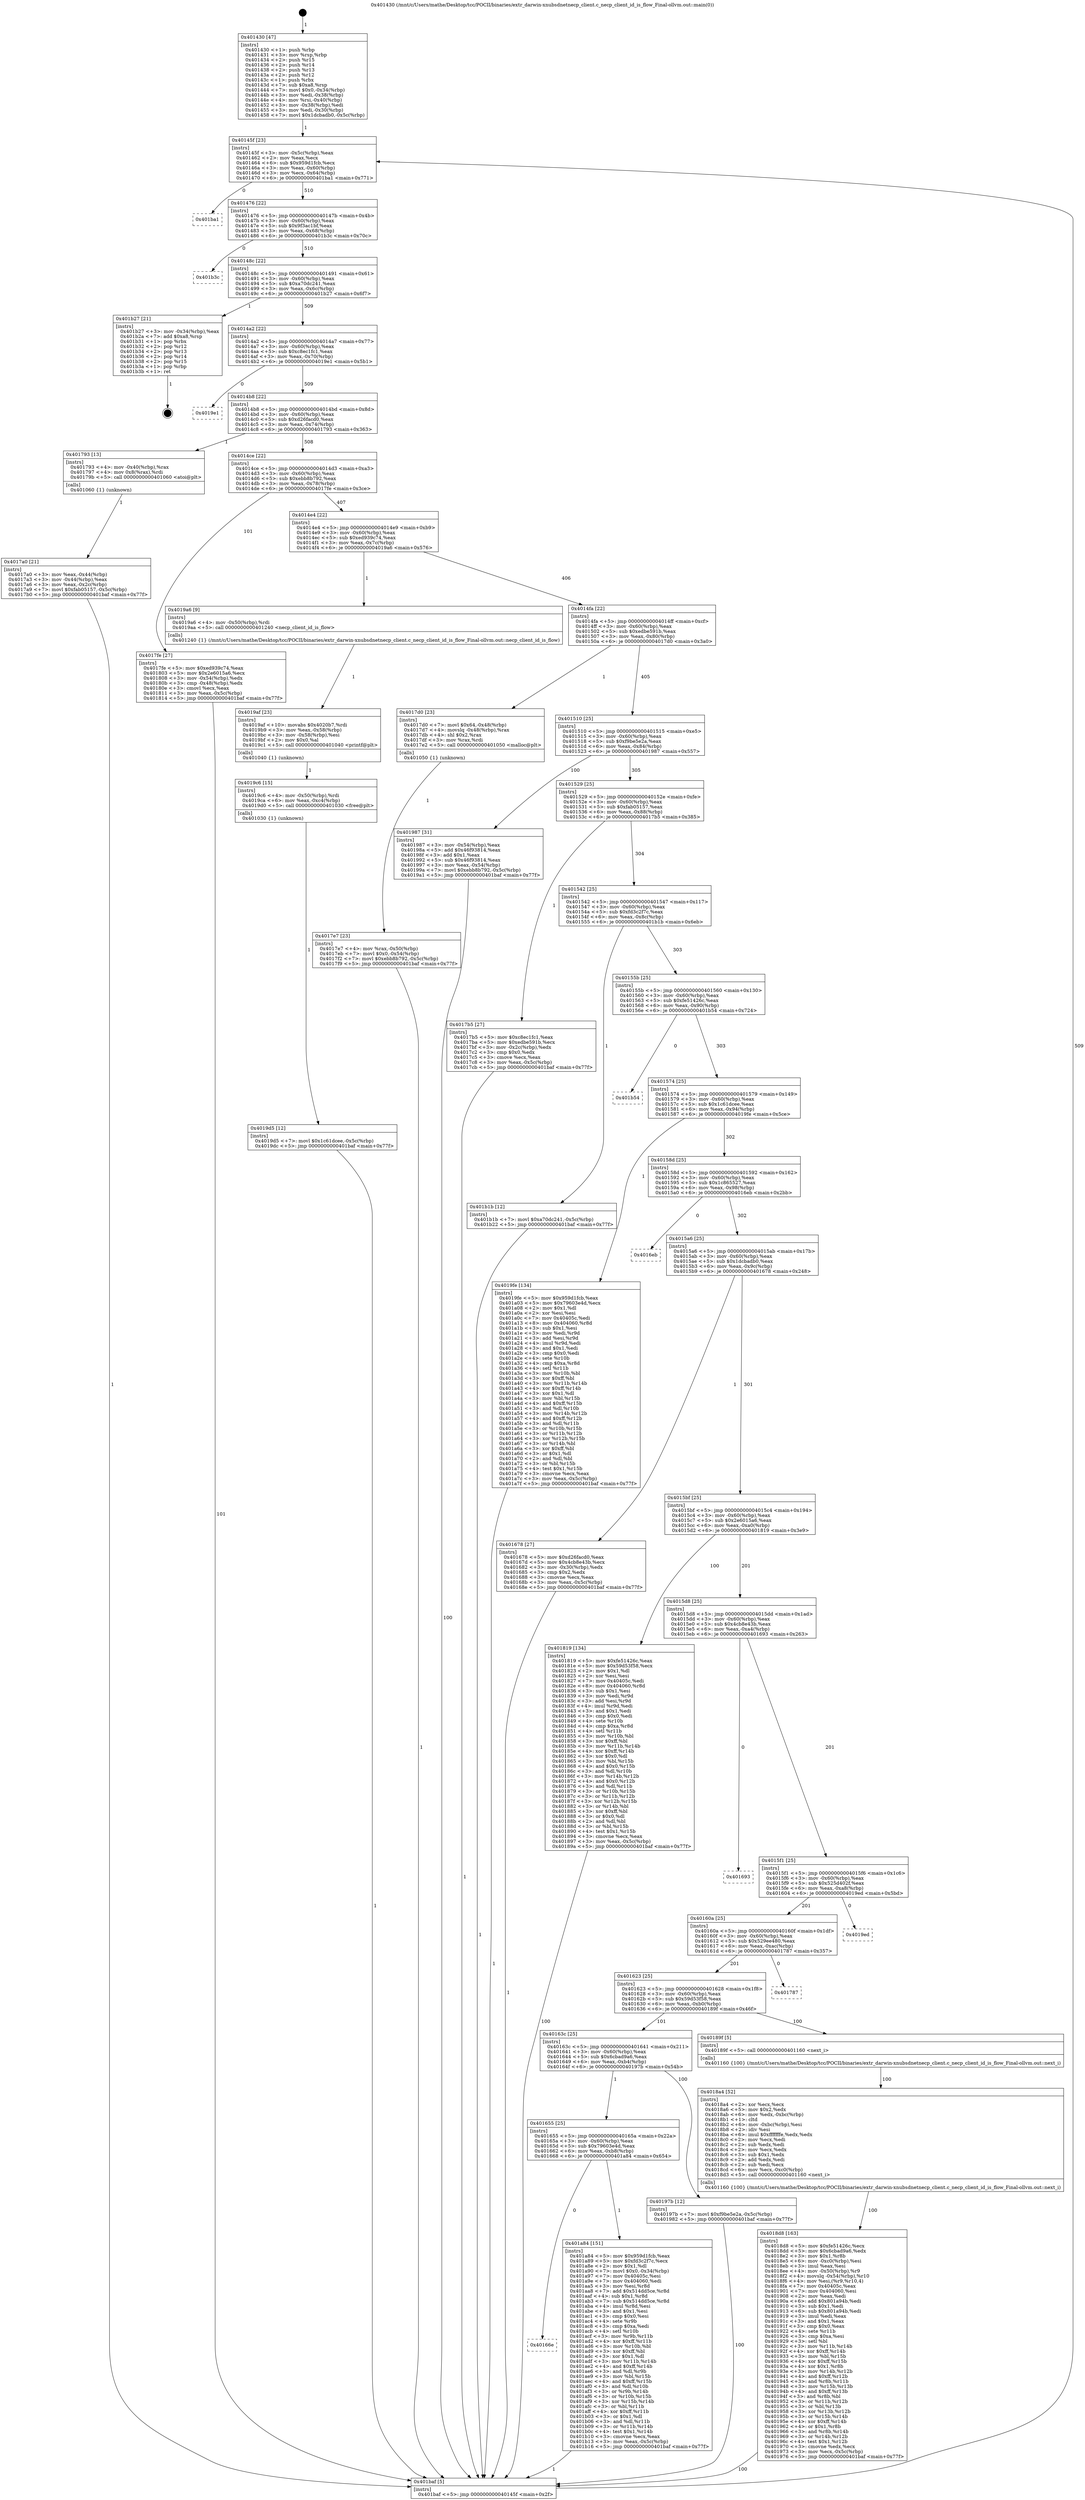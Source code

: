 digraph "0x401430" {
  label = "0x401430 (/mnt/c/Users/mathe/Desktop/tcc/POCII/binaries/extr_darwin-xnubsdnetnecp_client.c_necp_client_id_is_flow_Final-ollvm.out::main(0))"
  labelloc = "t"
  node[shape=record]

  Entry [label="",width=0.3,height=0.3,shape=circle,fillcolor=black,style=filled]
  "0x40145f" [label="{
     0x40145f [23]\l
     | [instrs]\l
     &nbsp;&nbsp;0x40145f \<+3\>: mov -0x5c(%rbp),%eax\l
     &nbsp;&nbsp;0x401462 \<+2\>: mov %eax,%ecx\l
     &nbsp;&nbsp;0x401464 \<+6\>: sub $0x959d1fcb,%ecx\l
     &nbsp;&nbsp;0x40146a \<+3\>: mov %eax,-0x60(%rbp)\l
     &nbsp;&nbsp;0x40146d \<+3\>: mov %ecx,-0x64(%rbp)\l
     &nbsp;&nbsp;0x401470 \<+6\>: je 0000000000401ba1 \<main+0x771\>\l
  }"]
  "0x401ba1" [label="{
     0x401ba1\l
  }", style=dashed]
  "0x401476" [label="{
     0x401476 [22]\l
     | [instrs]\l
     &nbsp;&nbsp;0x401476 \<+5\>: jmp 000000000040147b \<main+0x4b\>\l
     &nbsp;&nbsp;0x40147b \<+3\>: mov -0x60(%rbp),%eax\l
     &nbsp;&nbsp;0x40147e \<+5\>: sub $0x9f3ac1bf,%eax\l
     &nbsp;&nbsp;0x401483 \<+3\>: mov %eax,-0x68(%rbp)\l
     &nbsp;&nbsp;0x401486 \<+6\>: je 0000000000401b3c \<main+0x70c\>\l
  }"]
  Exit [label="",width=0.3,height=0.3,shape=circle,fillcolor=black,style=filled,peripheries=2]
  "0x401b3c" [label="{
     0x401b3c\l
  }", style=dashed]
  "0x40148c" [label="{
     0x40148c [22]\l
     | [instrs]\l
     &nbsp;&nbsp;0x40148c \<+5\>: jmp 0000000000401491 \<main+0x61\>\l
     &nbsp;&nbsp;0x401491 \<+3\>: mov -0x60(%rbp),%eax\l
     &nbsp;&nbsp;0x401494 \<+5\>: sub $0xa70dc241,%eax\l
     &nbsp;&nbsp;0x401499 \<+3\>: mov %eax,-0x6c(%rbp)\l
     &nbsp;&nbsp;0x40149c \<+6\>: je 0000000000401b27 \<main+0x6f7\>\l
  }"]
  "0x40166e" [label="{
     0x40166e\l
  }", style=dashed]
  "0x401b27" [label="{
     0x401b27 [21]\l
     | [instrs]\l
     &nbsp;&nbsp;0x401b27 \<+3\>: mov -0x34(%rbp),%eax\l
     &nbsp;&nbsp;0x401b2a \<+7\>: add $0xa8,%rsp\l
     &nbsp;&nbsp;0x401b31 \<+1\>: pop %rbx\l
     &nbsp;&nbsp;0x401b32 \<+2\>: pop %r12\l
     &nbsp;&nbsp;0x401b34 \<+2\>: pop %r13\l
     &nbsp;&nbsp;0x401b36 \<+2\>: pop %r14\l
     &nbsp;&nbsp;0x401b38 \<+2\>: pop %r15\l
     &nbsp;&nbsp;0x401b3a \<+1\>: pop %rbp\l
     &nbsp;&nbsp;0x401b3b \<+1\>: ret\l
  }"]
  "0x4014a2" [label="{
     0x4014a2 [22]\l
     | [instrs]\l
     &nbsp;&nbsp;0x4014a2 \<+5\>: jmp 00000000004014a7 \<main+0x77\>\l
     &nbsp;&nbsp;0x4014a7 \<+3\>: mov -0x60(%rbp),%eax\l
     &nbsp;&nbsp;0x4014aa \<+5\>: sub $0xc8ec1fc1,%eax\l
     &nbsp;&nbsp;0x4014af \<+3\>: mov %eax,-0x70(%rbp)\l
     &nbsp;&nbsp;0x4014b2 \<+6\>: je 00000000004019e1 \<main+0x5b1\>\l
  }"]
  "0x401a84" [label="{
     0x401a84 [151]\l
     | [instrs]\l
     &nbsp;&nbsp;0x401a84 \<+5\>: mov $0x959d1fcb,%eax\l
     &nbsp;&nbsp;0x401a89 \<+5\>: mov $0xfd3c2f7c,%ecx\l
     &nbsp;&nbsp;0x401a8e \<+2\>: mov $0x1,%dl\l
     &nbsp;&nbsp;0x401a90 \<+7\>: movl $0x0,-0x34(%rbp)\l
     &nbsp;&nbsp;0x401a97 \<+7\>: mov 0x40405c,%esi\l
     &nbsp;&nbsp;0x401a9e \<+7\>: mov 0x404060,%edi\l
     &nbsp;&nbsp;0x401aa5 \<+3\>: mov %esi,%r8d\l
     &nbsp;&nbsp;0x401aa8 \<+7\>: add $0x514dd5ce,%r8d\l
     &nbsp;&nbsp;0x401aaf \<+4\>: sub $0x1,%r8d\l
     &nbsp;&nbsp;0x401ab3 \<+7\>: sub $0x514dd5ce,%r8d\l
     &nbsp;&nbsp;0x401aba \<+4\>: imul %r8d,%esi\l
     &nbsp;&nbsp;0x401abe \<+3\>: and $0x1,%esi\l
     &nbsp;&nbsp;0x401ac1 \<+3\>: cmp $0x0,%esi\l
     &nbsp;&nbsp;0x401ac4 \<+4\>: sete %r9b\l
     &nbsp;&nbsp;0x401ac8 \<+3\>: cmp $0xa,%edi\l
     &nbsp;&nbsp;0x401acb \<+4\>: setl %r10b\l
     &nbsp;&nbsp;0x401acf \<+3\>: mov %r9b,%r11b\l
     &nbsp;&nbsp;0x401ad2 \<+4\>: xor $0xff,%r11b\l
     &nbsp;&nbsp;0x401ad6 \<+3\>: mov %r10b,%bl\l
     &nbsp;&nbsp;0x401ad9 \<+3\>: xor $0xff,%bl\l
     &nbsp;&nbsp;0x401adc \<+3\>: xor $0x1,%dl\l
     &nbsp;&nbsp;0x401adf \<+3\>: mov %r11b,%r14b\l
     &nbsp;&nbsp;0x401ae2 \<+4\>: and $0xff,%r14b\l
     &nbsp;&nbsp;0x401ae6 \<+3\>: and %dl,%r9b\l
     &nbsp;&nbsp;0x401ae9 \<+3\>: mov %bl,%r15b\l
     &nbsp;&nbsp;0x401aec \<+4\>: and $0xff,%r15b\l
     &nbsp;&nbsp;0x401af0 \<+3\>: and %dl,%r10b\l
     &nbsp;&nbsp;0x401af3 \<+3\>: or %r9b,%r14b\l
     &nbsp;&nbsp;0x401af6 \<+3\>: or %r10b,%r15b\l
     &nbsp;&nbsp;0x401af9 \<+3\>: xor %r15b,%r14b\l
     &nbsp;&nbsp;0x401afc \<+3\>: or %bl,%r11b\l
     &nbsp;&nbsp;0x401aff \<+4\>: xor $0xff,%r11b\l
     &nbsp;&nbsp;0x401b03 \<+3\>: or $0x1,%dl\l
     &nbsp;&nbsp;0x401b06 \<+3\>: and %dl,%r11b\l
     &nbsp;&nbsp;0x401b09 \<+3\>: or %r11b,%r14b\l
     &nbsp;&nbsp;0x401b0c \<+4\>: test $0x1,%r14b\l
     &nbsp;&nbsp;0x401b10 \<+3\>: cmovne %ecx,%eax\l
     &nbsp;&nbsp;0x401b13 \<+3\>: mov %eax,-0x5c(%rbp)\l
     &nbsp;&nbsp;0x401b16 \<+5\>: jmp 0000000000401baf \<main+0x77f\>\l
  }"]
  "0x4019e1" [label="{
     0x4019e1\l
  }", style=dashed]
  "0x4014b8" [label="{
     0x4014b8 [22]\l
     | [instrs]\l
     &nbsp;&nbsp;0x4014b8 \<+5\>: jmp 00000000004014bd \<main+0x8d\>\l
     &nbsp;&nbsp;0x4014bd \<+3\>: mov -0x60(%rbp),%eax\l
     &nbsp;&nbsp;0x4014c0 \<+5\>: sub $0xd26facd0,%eax\l
     &nbsp;&nbsp;0x4014c5 \<+3\>: mov %eax,-0x74(%rbp)\l
     &nbsp;&nbsp;0x4014c8 \<+6\>: je 0000000000401793 \<main+0x363\>\l
  }"]
  "0x4019d5" [label="{
     0x4019d5 [12]\l
     | [instrs]\l
     &nbsp;&nbsp;0x4019d5 \<+7\>: movl $0x1c61dcee,-0x5c(%rbp)\l
     &nbsp;&nbsp;0x4019dc \<+5\>: jmp 0000000000401baf \<main+0x77f\>\l
  }"]
  "0x401793" [label="{
     0x401793 [13]\l
     | [instrs]\l
     &nbsp;&nbsp;0x401793 \<+4\>: mov -0x40(%rbp),%rax\l
     &nbsp;&nbsp;0x401797 \<+4\>: mov 0x8(%rax),%rdi\l
     &nbsp;&nbsp;0x40179b \<+5\>: call 0000000000401060 \<atoi@plt\>\l
     | [calls]\l
     &nbsp;&nbsp;0x401060 \{1\} (unknown)\l
  }"]
  "0x4014ce" [label="{
     0x4014ce [22]\l
     | [instrs]\l
     &nbsp;&nbsp;0x4014ce \<+5\>: jmp 00000000004014d3 \<main+0xa3\>\l
     &nbsp;&nbsp;0x4014d3 \<+3\>: mov -0x60(%rbp),%eax\l
     &nbsp;&nbsp;0x4014d6 \<+5\>: sub $0xebb8b792,%eax\l
     &nbsp;&nbsp;0x4014db \<+3\>: mov %eax,-0x78(%rbp)\l
     &nbsp;&nbsp;0x4014de \<+6\>: je 00000000004017fe \<main+0x3ce\>\l
  }"]
  "0x4019c6" [label="{
     0x4019c6 [15]\l
     | [instrs]\l
     &nbsp;&nbsp;0x4019c6 \<+4\>: mov -0x50(%rbp),%rdi\l
     &nbsp;&nbsp;0x4019ca \<+6\>: mov %eax,-0xc4(%rbp)\l
     &nbsp;&nbsp;0x4019d0 \<+5\>: call 0000000000401030 \<free@plt\>\l
     | [calls]\l
     &nbsp;&nbsp;0x401030 \{1\} (unknown)\l
  }"]
  "0x4017fe" [label="{
     0x4017fe [27]\l
     | [instrs]\l
     &nbsp;&nbsp;0x4017fe \<+5\>: mov $0xed939c74,%eax\l
     &nbsp;&nbsp;0x401803 \<+5\>: mov $0x2e6015a6,%ecx\l
     &nbsp;&nbsp;0x401808 \<+3\>: mov -0x54(%rbp),%edx\l
     &nbsp;&nbsp;0x40180b \<+3\>: cmp -0x48(%rbp),%edx\l
     &nbsp;&nbsp;0x40180e \<+3\>: cmovl %ecx,%eax\l
     &nbsp;&nbsp;0x401811 \<+3\>: mov %eax,-0x5c(%rbp)\l
     &nbsp;&nbsp;0x401814 \<+5\>: jmp 0000000000401baf \<main+0x77f\>\l
  }"]
  "0x4014e4" [label="{
     0x4014e4 [22]\l
     | [instrs]\l
     &nbsp;&nbsp;0x4014e4 \<+5\>: jmp 00000000004014e9 \<main+0xb9\>\l
     &nbsp;&nbsp;0x4014e9 \<+3\>: mov -0x60(%rbp),%eax\l
     &nbsp;&nbsp;0x4014ec \<+5\>: sub $0xed939c74,%eax\l
     &nbsp;&nbsp;0x4014f1 \<+3\>: mov %eax,-0x7c(%rbp)\l
     &nbsp;&nbsp;0x4014f4 \<+6\>: je 00000000004019a6 \<main+0x576\>\l
  }"]
  "0x4019af" [label="{
     0x4019af [23]\l
     | [instrs]\l
     &nbsp;&nbsp;0x4019af \<+10\>: movabs $0x4020b7,%rdi\l
     &nbsp;&nbsp;0x4019b9 \<+3\>: mov %eax,-0x58(%rbp)\l
     &nbsp;&nbsp;0x4019bc \<+3\>: mov -0x58(%rbp),%esi\l
     &nbsp;&nbsp;0x4019bf \<+2\>: mov $0x0,%al\l
     &nbsp;&nbsp;0x4019c1 \<+5\>: call 0000000000401040 \<printf@plt\>\l
     | [calls]\l
     &nbsp;&nbsp;0x401040 \{1\} (unknown)\l
  }"]
  "0x4019a6" [label="{
     0x4019a6 [9]\l
     | [instrs]\l
     &nbsp;&nbsp;0x4019a6 \<+4\>: mov -0x50(%rbp),%rdi\l
     &nbsp;&nbsp;0x4019aa \<+5\>: call 0000000000401240 \<necp_client_id_is_flow\>\l
     | [calls]\l
     &nbsp;&nbsp;0x401240 \{1\} (/mnt/c/Users/mathe/Desktop/tcc/POCII/binaries/extr_darwin-xnubsdnetnecp_client.c_necp_client_id_is_flow_Final-ollvm.out::necp_client_id_is_flow)\l
  }"]
  "0x4014fa" [label="{
     0x4014fa [22]\l
     | [instrs]\l
     &nbsp;&nbsp;0x4014fa \<+5\>: jmp 00000000004014ff \<main+0xcf\>\l
     &nbsp;&nbsp;0x4014ff \<+3\>: mov -0x60(%rbp),%eax\l
     &nbsp;&nbsp;0x401502 \<+5\>: sub $0xedbe591b,%eax\l
     &nbsp;&nbsp;0x401507 \<+3\>: mov %eax,-0x80(%rbp)\l
     &nbsp;&nbsp;0x40150a \<+6\>: je 00000000004017d0 \<main+0x3a0\>\l
  }"]
  "0x401655" [label="{
     0x401655 [25]\l
     | [instrs]\l
     &nbsp;&nbsp;0x401655 \<+5\>: jmp 000000000040165a \<main+0x22a\>\l
     &nbsp;&nbsp;0x40165a \<+3\>: mov -0x60(%rbp),%eax\l
     &nbsp;&nbsp;0x40165d \<+5\>: sub $0x79603e4d,%eax\l
     &nbsp;&nbsp;0x401662 \<+6\>: mov %eax,-0xb8(%rbp)\l
     &nbsp;&nbsp;0x401668 \<+6\>: je 0000000000401a84 \<main+0x654\>\l
  }"]
  "0x4017d0" [label="{
     0x4017d0 [23]\l
     | [instrs]\l
     &nbsp;&nbsp;0x4017d0 \<+7\>: movl $0x64,-0x48(%rbp)\l
     &nbsp;&nbsp;0x4017d7 \<+4\>: movslq -0x48(%rbp),%rax\l
     &nbsp;&nbsp;0x4017db \<+4\>: shl $0x2,%rax\l
     &nbsp;&nbsp;0x4017df \<+3\>: mov %rax,%rdi\l
     &nbsp;&nbsp;0x4017e2 \<+5\>: call 0000000000401050 \<malloc@plt\>\l
     | [calls]\l
     &nbsp;&nbsp;0x401050 \{1\} (unknown)\l
  }"]
  "0x401510" [label="{
     0x401510 [25]\l
     | [instrs]\l
     &nbsp;&nbsp;0x401510 \<+5\>: jmp 0000000000401515 \<main+0xe5\>\l
     &nbsp;&nbsp;0x401515 \<+3\>: mov -0x60(%rbp),%eax\l
     &nbsp;&nbsp;0x401518 \<+5\>: sub $0xf9be5e2a,%eax\l
     &nbsp;&nbsp;0x40151d \<+6\>: mov %eax,-0x84(%rbp)\l
     &nbsp;&nbsp;0x401523 \<+6\>: je 0000000000401987 \<main+0x557\>\l
  }"]
  "0x40197b" [label="{
     0x40197b [12]\l
     | [instrs]\l
     &nbsp;&nbsp;0x40197b \<+7\>: movl $0xf9be5e2a,-0x5c(%rbp)\l
     &nbsp;&nbsp;0x401982 \<+5\>: jmp 0000000000401baf \<main+0x77f\>\l
  }"]
  "0x401987" [label="{
     0x401987 [31]\l
     | [instrs]\l
     &nbsp;&nbsp;0x401987 \<+3\>: mov -0x54(%rbp),%eax\l
     &nbsp;&nbsp;0x40198a \<+5\>: add $0x46f93814,%eax\l
     &nbsp;&nbsp;0x40198f \<+3\>: add $0x1,%eax\l
     &nbsp;&nbsp;0x401992 \<+5\>: sub $0x46f93814,%eax\l
     &nbsp;&nbsp;0x401997 \<+3\>: mov %eax,-0x54(%rbp)\l
     &nbsp;&nbsp;0x40199a \<+7\>: movl $0xebb8b792,-0x5c(%rbp)\l
     &nbsp;&nbsp;0x4019a1 \<+5\>: jmp 0000000000401baf \<main+0x77f\>\l
  }"]
  "0x401529" [label="{
     0x401529 [25]\l
     | [instrs]\l
     &nbsp;&nbsp;0x401529 \<+5\>: jmp 000000000040152e \<main+0xfe\>\l
     &nbsp;&nbsp;0x40152e \<+3\>: mov -0x60(%rbp),%eax\l
     &nbsp;&nbsp;0x401531 \<+5\>: sub $0xfab05157,%eax\l
     &nbsp;&nbsp;0x401536 \<+6\>: mov %eax,-0x88(%rbp)\l
     &nbsp;&nbsp;0x40153c \<+6\>: je 00000000004017b5 \<main+0x385\>\l
  }"]
  "0x4018d8" [label="{
     0x4018d8 [163]\l
     | [instrs]\l
     &nbsp;&nbsp;0x4018d8 \<+5\>: mov $0xfe51426c,%ecx\l
     &nbsp;&nbsp;0x4018dd \<+5\>: mov $0x6cbad9a6,%edx\l
     &nbsp;&nbsp;0x4018e2 \<+3\>: mov $0x1,%r8b\l
     &nbsp;&nbsp;0x4018e5 \<+6\>: mov -0xc0(%rbp),%esi\l
     &nbsp;&nbsp;0x4018eb \<+3\>: imul %eax,%esi\l
     &nbsp;&nbsp;0x4018ee \<+4\>: mov -0x50(%rbp),%r9\l
     &nbsp;&nbsp;0x4018f2 \<+4\>: movslq -0x54(%rbp),%r10\l
     &nbsp;&nbsp;0x4018f6 \<+4\>: mov %esi,(%r9,%r10,4)\l
     &nbsp;&nbsp;0x4018fa \<+7\>: mov 0x40405c,%eax\l
     &nbsp;&nbsp;0x401901 \<+7\>: mov 0x404060,%esi\l
     &nbsp;&nbsp;0x401908 \<+2\>: mov %eax,%edi\l
     &nbsp;&nbsp;0x40190a \<+6\>: add $0x801a94b,%edi\l
     &nbsp;&nbsp;0x401910 \<+3\>: sub $0x1,%edi\l
     &nbsp;&nbsp;0x401913 \<+6\>: sub $0x801a94b,%edi\l
     &nbsp;&nbsp;0x401919 \<+3\>: imul %edi,%eax\l
     &nbsp;&nbsp;0x40191c \<+3\>: and $0x1,%eax\l
     &nbsp;&nbsp;0x40191f \<+3\>: cmp $0x0,%eax\l
     &nbsp;&nbsp;0x401922 \<+4\>: sete %r11b\l
     &nbsp;&nbsp;0x401926 \<+3\>: cmp $0xa,%esi\l
     &nbsp;&nbsp;0x401929 \<+3\>: setl %bl\l
     &nbsp;&nbsp;0x40192c \<+3\>: mov %r11b,%r14b\l
     &nbsp;&nbsp;0x40192f \<+4\>: xor $0xff,%r14b\l
     &nbsp;&nbsp;0x401933 \<+3\>: mov %bl,%r15b\l
     &nbsp;&nbsp;0x401936 \<+4\>: xor $0xff,%r15b\l
     &nbsp;&nbsp;0x40193a \<+4\>: xor $0x1,%r8b\l
     &nbsp;&nbsp;0x40193e \<+3\>: mov %r14b,%r12b\l
     &nbsp;&nbsp;0x401941 \<+4\>: and $0xff,%r12b\l
     &nbsp;&nbsp;0x401945 \<+3\>: and %r8b,%r11b\l
     &nbsp;&nbsp;0x401948 \<+3\>: mov %r15b,%r13b\l
     &nbsp;&nbsp;0x40194b \<+4\>: and $0xff,%r13b\l
     &nbsp;&nbsp;0x40194f \<+3\>: and %r8b,%bl\l
     &nbsp;&nbsp;0x401952 \<+3\>: or %r11b,%r12b\l
     &nbsp;&nbsp;0x401955 \<+3\>: or %bl,%r13b\l
     &nbsp;&nbsp;0x401958 \<+3\>: xor %r13b,%r12b\l
     &nbsp;&nbsp;0x40195b \<+3\>: or %r15b,%r14b\l
     &nbsp;&nbsp;0x40195e \<+4\>: xor $0xff,%r14b\l
     &nbsp;&nbsp;0x401962 \<+4\>: or $0x1,%r8b\l
     &nbsp;&nbsp;0x401966 \<+3\>: and %r8b,%r14b\l
     &nbsp;&nbsp;0x401969 \<+3\>: or %r14b,%r12b\l
     &nbsp;&nbsp;0x40196c \<+4\>: test $0x1,%r12b\l
     &nbsp;&nbsp;0x401970 \<+3\>: cmovne %edx,%ecx\l
     &nbsp;&nbsp;0x401973 \<+3\>: mov %ecx,-0x5c(%rbp)\l
     &nbsp;&nbsp;0x401976 \<+5\>: jmp 0000000000401baf \<main+0x77f\>\l
  }"]
  "0x4017b5" [label="{
     0x4017b5 [27]\l
     | [instrs]\l
     &nbsp;&nbsp;0x4017b5 \<+5\>: mov $0xc8ec1fc1,%eax\l
     &nbsp;&nbsp;0x4017ba \<+5\>: mov $0xedbe591b,%ecx\l
     &nbsp;&nbsp;0x4017bf \<+3\>: mov -0x2c(%rbp),%edx\l
     &nbsp;&nbsp;0x4017c2 \<+3\>: cmp $0x0,%edx\l
     &nbsp;&nbsp;0x4017c5 \<+3\>: cmove %ecx,%eax\l
     &nbsp;&nbsp;0x4017c8 \<+3\>: mov %eax,-0x5c(%rbp)\l
     &nbsp;&nbsp;0x4017cb \<+5\>: jmp 0000000000401baf \<main+0x77f\>\l
  }"]
  "0x401542" [label="{
     0x401542 [25]\l
     | [instrs]\l
     &nbsp;&nbsp;0x401542 \<+5\>: jmp 0000000000401547 \<main+0x117\>\l
     &nbsp;&nbsp;0x401547 \<+3\>: mov -0x60(%rbp),%eax\l
     &nbsp;&nbsp;0x40154a \<+5\>: sub $0xfd3c2f7c,%eax\l
     &nbsp;&nbsp;0x40154f \<+6\>: mov %eax,-0x8c(%rbp)\l
     &nbsp;&nbsp;0x401555 \<+6\>: je 0000000000401b1b \<main+0x6eb\>\l
  }"]
  "0x4018a4" [label="{
     0x4018a4 [52]\l
     | [instrs]\l
     &nbsp;&nbsp;0x4018a4 \<+2\>: xor %ecx,%ecx\l
     &nbsp;&nbsp;0x4018a6 \<+5\>: mov $0x2,%edx\l
     &nbsp;&nbsp;0x4018ab \<+6\>: mov %edx,-0xbc(%rbp)\l
     &nbsp;&nbsp;0x4018b1 \<+1\>: cltd\l
     &nbsp;&nbsp;0x4018b2 \<+6\>: mov -0xbc(%rbp),%esi\l
     &nbsp;&nbsp;0x4018b8 \<+2\>: idiv %esi\l
     &nbsp;&nbsp;0x4018ba \<+6\>: imul $0xfffffffe,%edx,%edx\l
     &nbsp;&nbsp;0x4018c0 \<+2\>: mov %ecx,%edi\l
     &nbsp;&nbsp;0x4018c2 \<+2\>: sub %edx,%edi\l
     &nbsp;&nbsp;0x4018c4 \<+2\>: mov %ecx,%edx\l
     &nbsp;&nbsp;0x4018c6 \<+3\>: sub $0x1,%edx\l
     &nbsp;&nbsp;0x4018c9 \<+2\>: add %edx,%edi\l
     &nbsp;&nbsp;0x4018cb \<+2\>: sub %edi,%ecx\l
     &nbsp;&nbsp;0x4018cd \<+6\>: mov %ecx,-0xc0(%rbp)\l
     &nbsp;&nbsp;0x4018d3 \<+5\>: call 0000000000401160 \<next_i\>\l
     | [calls]\l
     &nbsp;&nbsp;0x401160 \{100\} (/mnt/c/Users/mathe/Desktop/tcc/POCII/binaries/extr_darwin-xnubsdnetnecp_client.c_necp_client_id_is_flow_Final-ollvm.out::next_i)\l
  }"]
  "0x401b1b" [label="{
     0x401b1b [12]\l
     | [instrs]\l
     &nbsp;&nbsp;0x401b1b \<+7\>: movl $0xa70dc241,-0x5c(%rbp)\l
     &nbsp;&nbsp;0x401b22 \<+5\>: jmp 0000000000401baf \<main+0x77f\>\l
  }"]
  "0x40155b" [label="{
     0x40155b [25]\l
     | [instrs]\l
     &nbsp;&nbsp;0x40155b \<+5\>: jmp 0000000000401560 \<main+0x130\>\l
     &nbsp;&nbsp;0x401560 \<+3\>: mov -0x60(%rbp),%eax\l
     &nbsp;&nbsp;0x401563 \<+5\>: sub $0xfe51426c,%eax\l
     &nbsp;&nbsp;0x401568 \<+6\>: mov %eax,-0x90(%rbp)\l
     &nbsp;&nbsp;0x40156e \<+6\>: je 0000000000401b54 \<main+0x724\>\l
  }"]
  "0x40163c" [label="{
     0x40163c [25]\l
     | [instrs]\l
     &nbsp;&nbsp;0x40163c \<+5\>: jmp 0000000000401641 \<main+0x211\>\l
     &nbsp;&nbsp;0x401641 \<+3\>: mov -0x60(%rbp),%eax\l
     &nbsp;&nbsp;0x401644 \<+5\>: sub $0x6cbad9a6,%eax\l
     &nbsp;&nbsp;0x401649 \<+6\>: mov %eax,-0xb4(%rbp)\l
     &nbsp;&nbsp;0x40164f \<+6\>: je 000000000040197b \<main+0x54b\>\l
  }"]
  "0x401b54" [label="{
     0x401b54\l
  }", style=dashed]
  "0x401574" [label="{
     0x401574 [25]\l
     | [instrs]\l
     &nbsp;&nbsp;0x401574 \<+5\>: jmp 0000000000401579 \<main+0x149\>\l
     &nbsp;&nbsp;0x401579 \<+3\>: mov -0x60(%rbp),%eax\l
     &nbsp;&nbsp;0x40157c \<+5\>: sub $0x1c61dcee,%eax\l
     &nbsp;&nbsp;0x401581 \<+6\>: mov %eax,-0x94(%rbp)\l
     &nbsp;&nbsp;0x401587 \<+6\>: je 00000000004019fe \<main+0x5ce\>\l
  }"]
  "0x40189f" [label="{
     0x40189f [5]\l
     | [instrs]\l
     &nbsp;&nbsp;0x40189f \<+5\>: call 0000000000401160 \<next_i\>\l
     | [calls]\l
     &nbsp;&nbsp;0x401160 \{100\} (/mnt/c/Users/mathe/Desktop/tcc/POCII/binaries/extr_darwin-xnubsdnetnecp_client.c_necp_client_id_is_flow_Final-ollvm.out::next_i)\l
  }"]
  "0x4019fe" [label="{
     0x4019fe [134]\l
     | [instrs]\l
     &nbsp;&nbsp;0x4019fe \<+5\>: mov $0x959d1fcb,%eax\l
     &nbsp;&nbsp;0x401a03 \<+5\>: mov $0x79603e4d,%ecx\l
     &nbsp;&nbsp;0x401a08 \<+2\>: mov $0x1,%dl\l
     &nbsp;&nbsp;0x401a0a \<+2\>: xor %esi,%esi\l
     &nbsp;&nbsp;0x401a0c \<+7\>: mov 0x40405c,%edi\l
     &nbsp;&nbsp;0x401a13 \<+8\>: mov 0x404060,%r8d\l
     &nbsp;&nbsp;0x401a1b \<+3\>: sub $0x1,%esi\l
     &nbsp;&nbsp;0x401a1e \<+3\>: mov %edi,%r9d\l
     &nbsp;&nbsp;0x401a21 \<+3\>: add %esi,%r9d\l
     &nbsp;&nbsp;0x401a24 \<+4\>: imul %r9d,%edi\l
     &nbsp;&nbsp;0x401a28 \<+3\>: and $0x1,%edi\l
     &nbsp;&nbsp;0x401a2b \<+3\>: cmp $0x0,%edi\l
     &nbsp;&nbsp;0x401a2e \<+4\>: sete %r10b\l
     &nbsp;&nbsp;0x401a32 \<+4\>: cmp $0xa,%r8d\l
     &nbsp;&nbsp;0x401a36 \<+4\>: setl %r11b\l
     &nbsp;&nbsp;0x401a3a \<+3\>: mov %r10b,%bl\l
     &nbsp;&nbsp;0x401a3d \<+3\>: xor $0xff,%bl\l
     &nbsp;&nbsp;0x401a40 \<+3\>: mov %r11b,%r14b\l
     &nbsp;&nbsp;0x401a43 \<+4\>: xor $0xff,%r14b\l
     &nbsp;&nbsp;0x401a47 \<+3\>: xor $0x1,%dl\l
     &nbsp;&nbsp;0x401a4a \<+3\>: mov %bl,%r15b\l
     &nbsp;&nbsp;0x401a4d \<+4\>: and $0xff,%r15b\l
     &nbsp;&nbsp;0x401a51 \<+3\>: and %dl,%r10b\l
     &nbsp;&nbsp;0x401a54 \<+3\>: mov %r14b,%r12b\l
     &nbsp;&nbsp;0x401a57 \<+4\>: and $0xff,%r12b\l
     &nbsp;&nbsp;0x401a5b \<+3\>: and %dl,%r11b\l
     &nbsp;&nbsp;0x401a5e \<+3\>: or %r10b,%r15b\l
     &nbsp;&nbsp;0x401a61 \<+3\>: or %r11b,%r12b\l
     &nbsp;&nbsp;0x401a64 \<+3\>: xor %r12b,%r15b\l
     &nbsp;&nbsp;0x401a67 \<+3\>: or %r14b,%bl\l
     &nbsp;&nbsp;0x401a6a \<+3\>: xor $0xff,%bl\l
     &nbsp;&nbsp;0x401a6d \<+3\>: or $0x1,%dl\l
     &nbsp;&nbsp;0x401a70 \<+2\>: and %dl,%bl\l
     &nbsp;&nbsp;0x401a72 \<+3\>: or %bl,%r15b\l
     &nbsp;&nbsp;0x401a75 \<+4\>: test $0x1,%r15b\l
     &nbsp;&nbsp;0x401a79 \<+3\>: cmovne %ecx,%eax\l
     &nbsp;&nbsp;0x401a7c \<+3\>: mov %eax,-0x5c(%rbp)\l
     &nbsp;&nbsp;0x401a7f \<+5\>: jmp 0000000000401baf \<main+0x77f\>\l
  }"]
  "0x40158d" [label="{
     0x40158d [25]\l
     | [instrs]\l
     &nbsp;&nbsp;0x40158d \<+5\>: jmp 0000000000401592 \<main+0x162\>\l
     &nbsp;&nbsp;0x401592 \<+3\>: mov -0x60(%rbp),%eax\l
     &nbsp;&nbsp;0x401595 \<+5\>: sub $0x1c865527,%eax\l
     &nbsp;&nbsp;0x40159a \<+6\>: mov %eax,-0x98(%rbp)\l
     &nbsp;&nbsp;0x4015a0 \<+6\>: je 00000000004016eb \<main+0x2bb\>\l
  }"]
  "0x401623" [label="{
     0x401623 [25]\l
     | [instrs]\l
     &nbsp;&nbsp;0x401623 \<+5\>: jmp 0000000000401628 \<main+0x1f8\>\l
     &nbsp;&nbsp;0x401628 \<+3\>: mov -0x60(%rbp),%eax\l
     &nbsp;&nbsp;0x40162b \<+5\>: sub $0x59d53f58,%eax\l
     &nbsp;&nbsp;0x401630 \<+6\>: mov %eax,-0xb0(%rbp)\l
     &nbsp;&nbsp;0x401636 \<+6\>: je 000000000040189f \<main+0x46f\>\l
  }"]
  "0x4016eb" [label="{
     0x4016eb\l
  }", style=dashed]
  "0x4015a6" [label="{
     0x4015a6 [25]\l
     | [instrs]\l
     &nbsp;&nbsp;0x4015a6 \<+5\>: jmp 00000000004015ab \<main+0x17b\>\l
     &nbsp;&nbsp;0x4015ab \<+3\>: mov -0x60(%rbp),%eax\l
     &nbsp;&nbsp;0x4015ae \<+5\>: sub $0x1dcbadb0,%eax\l
     &nbsp;&nbsp;0x4015b3 \<+6\>: mov %eax,-0x9c(%rbp)\l
     &nbsp;&nbsp;0x4015b9 \<+6\>: je 0000000000401678 \<main+0x248\>\l
  }"]
  "0x401787" [label="{
     0x401787\l
  }", style=dashed]
  "0x401678" [label="{
     0x401678 [27]\l
     | [instrs]\l
     &nbsp;&nbsp;0x401678 \<+5\>: mov $0xd26facd0,%eax\l
     &nbsp;&nbsp;0x40167d \<+5\>: mov $0x4cb8e43b,%ecx\l
     &nbsp;&nbsp;0x401682 \<+3\>: mov -0x30(%rbp),%edx\l
     &nbsp;&nbsp;0x401685 \<+3\>: cmp $0x2,%edx\l
     &nbsp;&nbsp;0x401688 \<+3\>: cmovne %ecx,%eax\l
     &nbsp;&nbsp;0x40168b \<+3\>: mov %eax,-0x5c(%rbp)\l
     &nbsp;&nbsp;0x40168e \<+5\>: jmp 0000000000401baf \<main+0x77f\>\l
  }"]
  "0x4015bf" [label="{
     0x4015bf [25]\l
     | [instrs]\l
     &nbsp;&nbsp;0x4015bf \<+5\>: jmp 00000000004015c4 \<main+0x194\>\l
     &nbsp;&nbsp;0x4015c4 \<+3\>: mov -0x60(%rbp),%eax\l
     &nbsp;&nbsp;0x4015c7 \<+5\>: sub $0x2e6015a6,%eax\l
     &nbsp;&nbsp;0x4015cc \<+6\>: mov %eax,-0xa0(%rbp)\l
     &nbsp;&nbsp;0x4015d2 \<+6\>: je 0000000000401819 \<main+0x3e9\>\l
  }"]
  "0x401baf" [label="{
     0x401baf [5]\l
     | [instrs]\l
     &nbsp;&nbsp;0x401baf \<+5\>: jmp 000000000040145f \<main+0x2f\>\l
  }"]
  "0x401430" [label="{
     0x401430 [47]\l
     | [instrs]\l
     &nbsp;&nbsp;0x401430 \<+1\>: push %rbp\l
     &nbsp;&nbsp;0x401431 \<+3\>: mov %rsp,%rbp\l
     &nbsp;&nbsp;0x401434 \<+2\>: push %r15\l
     &nbsp;&nbsp;0x401436 \<+2\>: push %r14\l
     &nbsp;&nbsp;0x401438 \<+2\>: push %r13\l
     &nbsp;&nbsp;0x40143a \<+2\>: push %r12\l
     &nbsp;&nbsp;0x40143c \<+1\>: push %rbx\l
     &nbsp;&nbsp;0x40143d \<+7\>: sub $0xa8,%rsp\l
     &nbsp;&nbsp;0x401444 \<+7\>: movl $0x0,-0x34(%rbp)\l
     &nbsp;&nbsp;0x40144b \<+3\>: mov %edi,-0x38(%rbp)\l
     &nbsp;&nbsp;0x40144e \<+4\>: mov %rsi,-0x40(%rbp)\l
     &nbsp;&nbsp;0x401452 \<+3\>: mov -0x38(%rbp),%edi\l
     &nbsp;&nbsp;0x401455 \<+3\>: mov %edi,-0x30(%rbp)\l
     &nbsp;&nbsp;0x401458 \<+7\>: movl $0x1dcbadb0,-0x5c(%rbp)\l
  }"]
  "0x4017a0" [label="{
     0x4017a0 [21]\l
     | [instrs]\l
     &nbsp;&nbsp;0x4017a0 \<+3\>: mov %eax,-0x44(%rbp)\l
     &nbsp;&nbsp;0x4017a3 \<+3\>: mov -0x44(%rbp),%eax\l
     &nbsp;&nbsp;0x4017a6 \<+3\>: mov %eax,-0x2c(%rbp)\l
     &nbsp;&nbsp;0x4017a9 \<+7\>: movl $0xfab05157,-0x5c(%rbp)\l
     &nbsp;&nbsp;0x4017b0 \<+5\>: jmp 0000000000401baf \<main+0x77f\>\l
  }"]
  "0x4017e7" [label="{
     0x4017e7 [23]\l
     | [instrs]\l
     &nbsp;&nbsp;0x4017e7 \<+4\>: mov %rax,-0x50(%rbp)\l
     &nbsp;&nbsp;0x4017eb \<+7\>: movl $0x0,-0x54(%rbp)\l
     &nbsp;&nbsp;0x4017f2 \<+7\>: movl $0xebb8b792,-0x5c(%rbp)\l
     &nbsp;&nbsp;0x4017f9 \<+5\>: jmp 0000000000401baf \<main+0x77f\>\l
  }"]
  "0x40160a" [label="{
     0x40160a [25]\l
     | [instrs]\l
     &nbsp;&nbsp;0x40160a \<+5\>: jmp 000000000040160f \<main+0x1df\>\l
     &nbsp;&nbsp;0x40160f \<+3\>: mov -0x60(%rbp),%eax\l
     &nbsp;&nbsp;0x401612 \<+5\>: sub $0x529ee480,%eax\l
     &nbsp;&nbsp;0x401617 \<+6\>: mov %eax,-0xac(%rbp)\l
     &nbsp;&nbsp;0x40161d \<+6\>: je 0000000000401787 \<main+0x357\>\l
  }"]
  "0x401819" [label="{
     0x401819 [134]\l
     | [instrs]\l
     &nbsp;&nbsp;0x401819 \<+5\>: mov $0xfe51426c,%eax\l
     &nbsp;&nbsp;0x40181e \<+5\>: mov $0x59d53f58,%ecx\l
     &nbsp;&nbsp;0x401823 \<+2\>: mov $0x1,%dl\l
     &nbsp;&nbsp;0x401825 \<+2\>: xor %esi,%esi\l
     &nbsp;&nbsp;0x401827 \<+7\>: mov 0x40405c,%edi\l
     &nbsp;&nbsp;0x40182e \<+8\>: mov 0x404060,%r8d\l
     &nbsp;&nbsp;0x401836 \<+3\>: sub $0x1,%esi\l
     &nbsp;&nbsp;0x401839 \<+3\>: mov %edi,%r9d\l
     &nbsp;&nbsp;0x40183c \<+3\>: add %esi,%r9d\l
     &nbsp;&nbsp;0x40183f \<+4\>: imul %r9d,%edi\l
     &nbsp;&nbsp;0x401843 \<+3\>: and $0x1,%edi\l
     &nbsp;&nbsp;0x401846 \<+3\>: cmp $0x0,%edi\l
     &nbsp;&nbsp;0x401849 \<+4\>: sete %r10b\l
     &nbsp;&nbsp;0x40184d \<+4\>: cmp $0xa,%r8d\l
     &nbsp;&nbsp;0x401851 \<+4\>: setl %r11b\l
     &nbsp;&nbsp;0x401855 \<+3\>: mov %r10b,%bl\l
     &nbsp;&nbsp;0x401858 \<+3\>: xor $0xff,%bl\l
     &nbsp;&nbsp;0x40185b \<+3\>: mov %r11b,%r14b\l
     &nbsp;&nbsp;0x40185e \<+4\>: xor $0xff,%r14b\l
     &nbsp;&nbsp;0x401862 \<+3\>: xor $0x0,%dl\l
     &nbsp;&nbsp;0x401865 \<+3\>: mov %bl,%r15b\l
     &nbsp;&nbsp;0x401868 \<+4\>: and $0x0,%r15b\l
     &nbsp;&nbsp;0x40186c \<+3\>: and %dl,%r10b\l
     &nbsp;&nbsp;0x40186f \<+3\>: mov %r14b,%r12b\l
     &nbsp;&nbsp;0x401872 \<+4\>: and $0x0,%r12b\l
     &nbsp;&nbsp;0x401876 \<+3\>: and %dl,%r11b\l
     &nbsp;&nbsp;0x401879 \<+3\>: or %r10b,%r15b\l
     &nbsp;&nbsp;0x40187c \<+3\>: or %r11b,%r12b\l
     &nbsp;&nbsp;0x40187f \<+3\>: xor %r12b,%r15b\l
     &nbsp;&nbsp;0x401882 \<+3\>: or %r14b,%bl\l
     &nbsp;&nbsp;0x401885 \<+3\>: xor $0xff,%bl\l
     &nbsp;&nbsp;0x401888 \<+3\>: or $0x0,%dl\l
     &nbsp;&nbsp;0x40188b \<+2\>: and %dl,%bl\l
     &nbsp;&nbsp;0x40188d \<+3\>: or %bl,%r15b\l
     &nbsp;&nbsp;0x401890 \<+4\>: test $0x1,%r15b\l
     &nbsp;&nbsp;0x401894 \<+3\>: cmovne %ecx,%eax\l
     &nbsp;&nbsp;0x401897 \<+3\>: mov %eax,-0x5c(%rbp)\l
     &nbsp;&nbsp;0x40189a \<+5\>: jmp 0000000000401baf \<main+0x77f\>\l
  }"]
  "0x4015d8" [label="{
     0x4015d8 [25]\l
     | [instrs]\l
     &nbsp;&nbsp;0x4015d8 \<+5\>: jmp 00000000004015dd \<main+0x1ad\>\l
     &nbsp;&nbsp;0x4015dd \<+3\>: mov -0x60(%rbp),%eax\l
     &nbsp;&nbsp;0x4015e0 \<+5\>: sub $0x4cb8e43b,%eax\l
     &nbsp;&nbsp;0x4015e5 \<+6\>: mov %eax,-0xa4(%rbp)\l
     &nbsp;&nbsp;0x4015eb \<+6\>: je 0000000000401693 \<main+0x263\>\l
  }"]
  "0x4019ed" [label="{
     0x4019ed\l
  }", style=dashed]
  "0x401693" [label="{
     0x401693\l
  }", style=dashed]
  "0x4015f1" [label="{
     0x4015f1 [25]\l
     | [instrs]\l
     &nbsp;&nbsp;0x4015f1 \<+5\>: jmp 00000000004015f6 \<main+0x1c6\>\l
     &nbsp;&nbsp;0x4015f6 \<+3\>: mov -0x60(%rbp),%eax\l
     &nbsp;&nbsp;0x4015f9 \<+5\>: sub $0x525d402f,%eax\l
     &nbsp;&nbsp;0x4015fe \<+6\>: mov %eax,-0xa8(%rbp)\l
     &nbsp;&nbsp;0x401604 \<+6\>: je 00000000004019ed \<main+0x5bd\>\l
  }"]
  Entry -> "0x401430" [label=" 1"]
  "0x40145f" -> "0x401ba1" [label=" 0"]
  "0x40145f" -> "0x401476" [label=" 510"]
  "0x401b27" -> Exit [label=" 1"]
  "0x401476" -> "0x401b3c" [label=" 0"]
  "0x401476" -> "0x40148c" [label=" 510"]
  "0x401b1b" -> "0x401baf" [label=" 1"]
  "0x40148c" -> "0x401b27" [label=" 1"]
  "0x40148c" -> "0x4014a2" [label=" 509"]
  "0x401a84" -> "0x401baf" [label=" 1"]
  "0x4014a2" -> "0x4019e1" [label=" 0"]
  "0x4014a2" -> "0x4014b8" [label=" 509"]
  "0x401655" -> "0x40166e" [label=" 0"]
  "0x4014b8" -> "0x401793" [label=" 1"]
  "0x4014b8" -> "0x4014ce" [label=" 508"]
  "0x401655" -> "0x401a84" [label=" 1"]
  "0x4014ce" -> "0x4017fe" [label=" 101"]
  "0x4014ce" -> "0x4014e4" [label=" 407"]
  "0x4019fe" -> "0x401baf" [label=" 1"]
  "0x4014e4" -> "0x4019a6" [label=" 1"]
  "0x4014e4" -> "0x4014fa" [label=" 406"]
  "0x4019d5" -> "0x401baf" [label=" 1"]
  "0x4014fa" -> "0x4017d0" [label=" 1"]
  "0x4014fa" -> "0x401510" [label=" 405"]
  "0x4019c6" -> "0x4019d5" [label=" 1"]
  "0x401510" -> "0x401987" [label=" 100"]
  "0x401510" -> "0x401529" [label=" 305"]
  "0x4019af" -> "0x4019c6" [label=" 1"]
  "0x401529" -> "0x4017b5" [label=" 1"]
  "0x401529" -> "0x401542" [label=" 304"]
  "0x401987" -> "0x401baf" [label=" 100"]
  "0x401542" -> "0x401b1b" [label=" 1"]
  "0x401542" -> "0x40155b" [label=" 303"]
  "0x40197b" -> "0x401baf" [label=" 100"]
  "0x40155b" -> "0x401b54" [label=" 0"]
  "0x40155b" -> "0x401574" [label=" 303"]
  "0x40163c" -> "0x401655" [label=" 1"]
  "0x401574" -> "0x4019fe" [label=" 1"]
  "0x401574" -> "0x40158d" [label=" 302"]
  "0x40163c" -> "0x40197b" [label=" 100"]
  "0x40158d" -> "0x4016eb" [label=" 0"]
  "0x40158d" -> "0x4015a6" [label=" 302"]
  "0x4018d8" -> "0x401baf" [label=" 100"]
  "0x4015a6" -> "0x401678" [label=" 1"]
  "0x4015a6" -> "0x4015bf" [label=" 301"]
  "0x401678" -> "0x401baf" [label=" 1"]
  "0x401430" -> "0x40145f" [label=" 1"]
  "0x401baf" -> "0x40145f" [label=" 509"]
  "0x401793" -> "0x4017a0" [label=" 1"]
  "0x4017a0" -> "0x401baf" [label=" 1"]
  "0x4017b5" -> "0x401baf" [label=" 1"]
  "0x4017d0" -> "0x4017e7" [label=" 1"]
  "0x4017e7" -> "0x401baf" [label=" 1"]
  "0x4017fe" -> "0x401baf" [label=" 101"]
  "0x4018a4" -> "0x4018d8" [label=" 100"]
  "0x4015bf" -> "0x401819" [label=" 100"]
  "0x4015bf" -> "0x4015d8" [label=" 201"]
  "0x401819" -> "0x401baf" [label=" 100"]
  "0x401623" -> "0x40163c" [label=" 101"]
  "0x4015d8" -> "0x401693" [label=" 0"]
  "0x4015d8" -> "0x4015f1" [label=" 201"]
  "0x401623" -> "0x40189f" [label=" 100"]
  "0x4015f1" -> "0x4019ed" [label=" 0"]
  "0x4015f1" -> "0x40160a" [label=" 201"]
  "0x40189f" -> "0x4018a4" [label=" 100"]
  "0x40160a" -> "0x401787" [label=" 0"]
  "0x40160a" -> "0x401623" [label=" 201"]
  "0x4019a6" -> "0x4019af" [label=" 1"]
}

